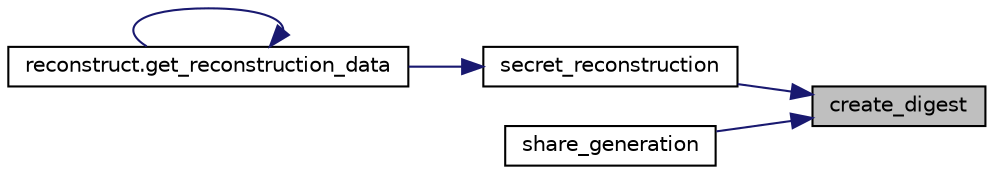 digraph "create_digest"
{
 // LATEX_PDF_SIZE
  edge [fontname="Helvetica",fontsize="10",labelfontname="Helvetica",labelfontsize="10"];
  node [fontname="Helvetica",fontsize="10",shape=record];
  rankdir="RL";
  Node1 [label="create_digest",height=0.2,width=0.4,color="black", fillcolor="grey75", style="filled", fontcolor="black",tooltip="Digest function according to SLIP39."];
  Node1 -> Node2 [dir="back",color="midnightblue",fontsize="10",style="solid",fontname="Helvetica"];
  Node2 [label="secret_reconstruction",height=0.2,width=0.4,color="black", fillcolor="white", style="filled",URL="$namespaceshamir.html#a563499ba0bed3c0210657a0dbbebbd85",tooltip="Reconstruct secret from the shares, and check for consistency with the encoded digest."];
  Node2 -> Node3 [dir="back",color="midnightblue",fontsize="10",style="solid",fontname="Helvetica"];
  Node3 [label="reconstruct.get_reconstruction_data",height=0.2,width=0.4,color="black", fillcolor="white", style="filled",URL="$namespacereconstruct.html#aa98d05d3294020e4694a6bb2a232b741",tooltip="Gets the public reconstruction data from a JSON file, in the format needed by shamir...."];
  Node3 -> Node3 [dir="back",color="midnightblue",fontsize="10",style="solid",fontname="Helvetica"];
  Node1 -> Node4 [dir="back",color="midnightblue",fontsize="10",style="solid",fontname="Helvetica"];
  Node4 [label="share_generation",height=0.2,width=0.4,color="black", fillcolor="white", style="filled",URL="$namespaceshamir.html#a18056e460b7d27d1506095c673513ba1",tooltip="Turns an element of a Galois Field (in integer representation) into many, via Shamir secret sharing."];
}
